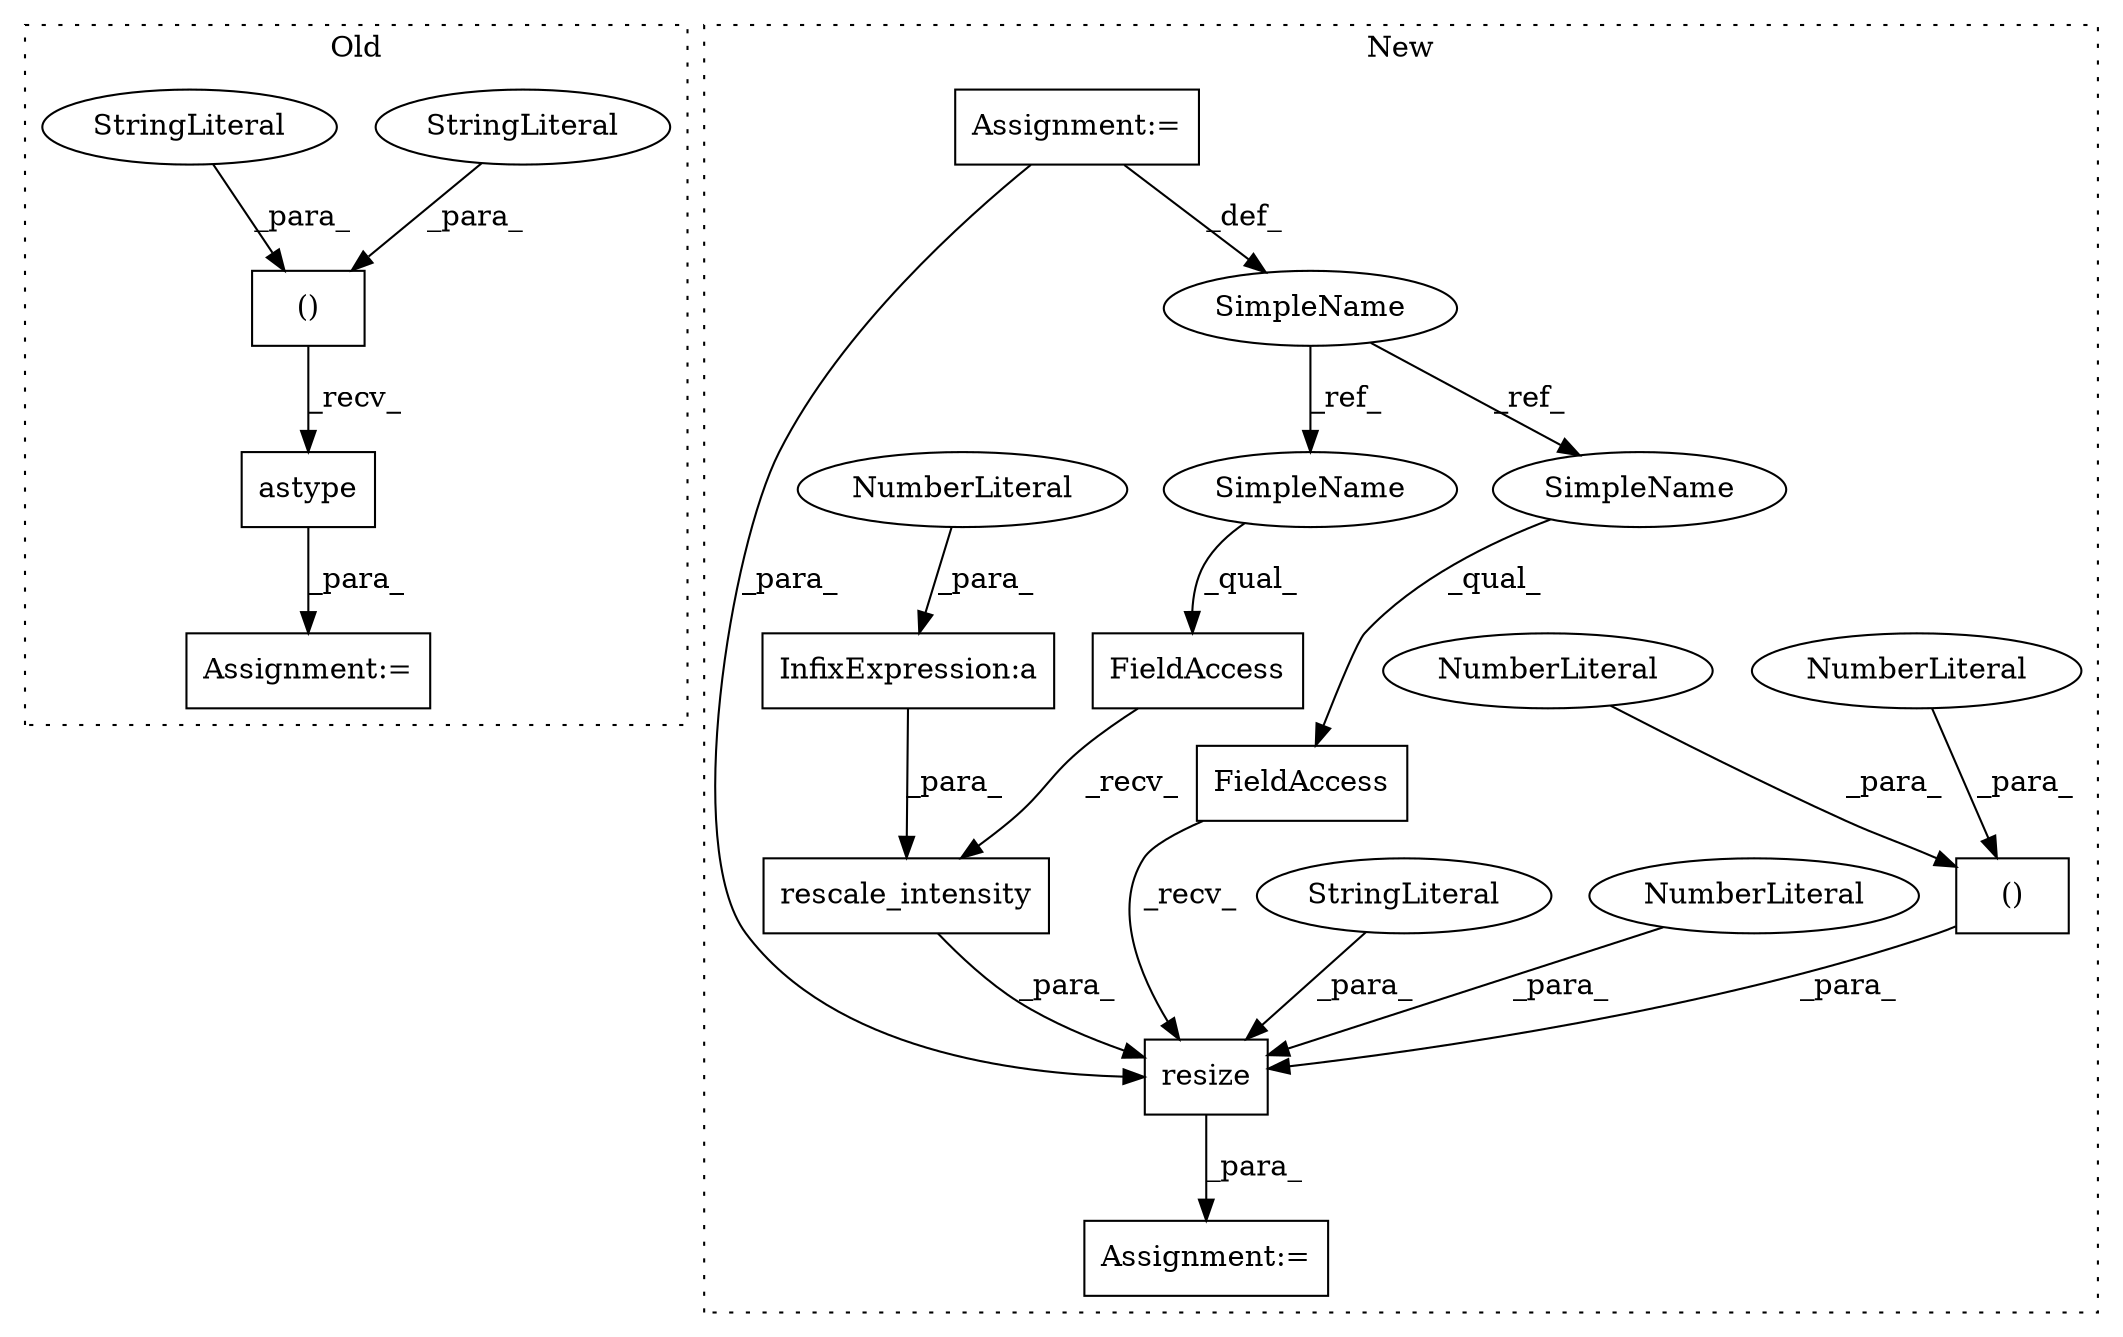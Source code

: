 digraph G {
subgraph cluster0 {
1 [label="astype" a="32" s="11634,11646" l="7,1" shape="box"];
4 [label="Assignment:=" a="7" s="11556" l="1" shape="box"];
13 [label="()" a="106" s="11577" l="51" shape="box"];
16 [label="StringLiteral" a="45" s="11577" l="19" shape="ellipse"];
17 [label="StringLiteral" a="45" s="11609" l="19" shape="ellipse"];
label = "Old";
style="dotted";
}
subgraph cluster1 {
2 [label="rescale_intensity" a="32" s="11834,11859" l="18,1" shape="box"];
3 [label="FieldAccess" a="22" s="11817" l="16" shape="box"];
5 [label="Assignment:=" a="7" s="11874" l="1" shape="box"];
6 [label="()" a="106" s="11911" l="17" shape="box"];
7 [label="NumberLiteral" a="34" s="11926" l="2" shape="ellipse"];
8 [label="NumberLiteral" a="34" s="11911" l="2" shape="ellipse"];
9 [label="resize" a="32" s="11893,11943" l="7,1" shape="box"];
10 [label="NumberLiteral" a="34" s="11930" l="1" shape="ellipse"];
11 [label="StringLiteral" a="45" s="11932" l="11" shape="ellipse"];
12 [label="FieldAccess" a="22" s="11875" l="17" shape="box"];
14 [label="SimpleName" a="42" s="11700" l="7" shape="ellipse"];
15 [label="Assignment:=" a="7" s="11700" l="7" shape="box"];
18 [label="InfixExpression:a" a="27" s="11855" l="3" shape="box"];
19 [label="NumberLiteral" a="34" s="11852" l="3" shape="ellipse"];
20 [label="SimpleName" a="42" s="11875" l="7" shape="ellipse"];
21 [label="SimpleName" a="42" s="11817" l="7" shape="ellipse"];
label = "New";
style="dotted";
}
1 -> 4 [label="_para_"];
2 -> 9 [label="_para_"];
3 -> 2 [label="_recv_"];
6 -> 9 [label="_para_"];
7 -> 6 [label="_para_"];
8 -> 6 [label="_para_"];
9 -> 5 [label="_para_"];
10 -> 9 [label="_para_"];
11 -> 9 [label="_para_"];
12 -> 9 [label="_recv_"];
13 -> 1 [label="_recv_"];
14 -> 21 [label="_ref_"];
14 -> 20 [label="_ref_"];
15 -> 9 [label="_para_"];
15 -> 14 [label="_def_"];
16 -> 13 [label="_para_"];
17 -> 13 [label="_para_"];
18 -> 2 [label="_para_"];
19 -> 18 [label="_para_"];
20 -> 12 [label="_qual_"];
21 -> 3 [label="_qual_"];
}